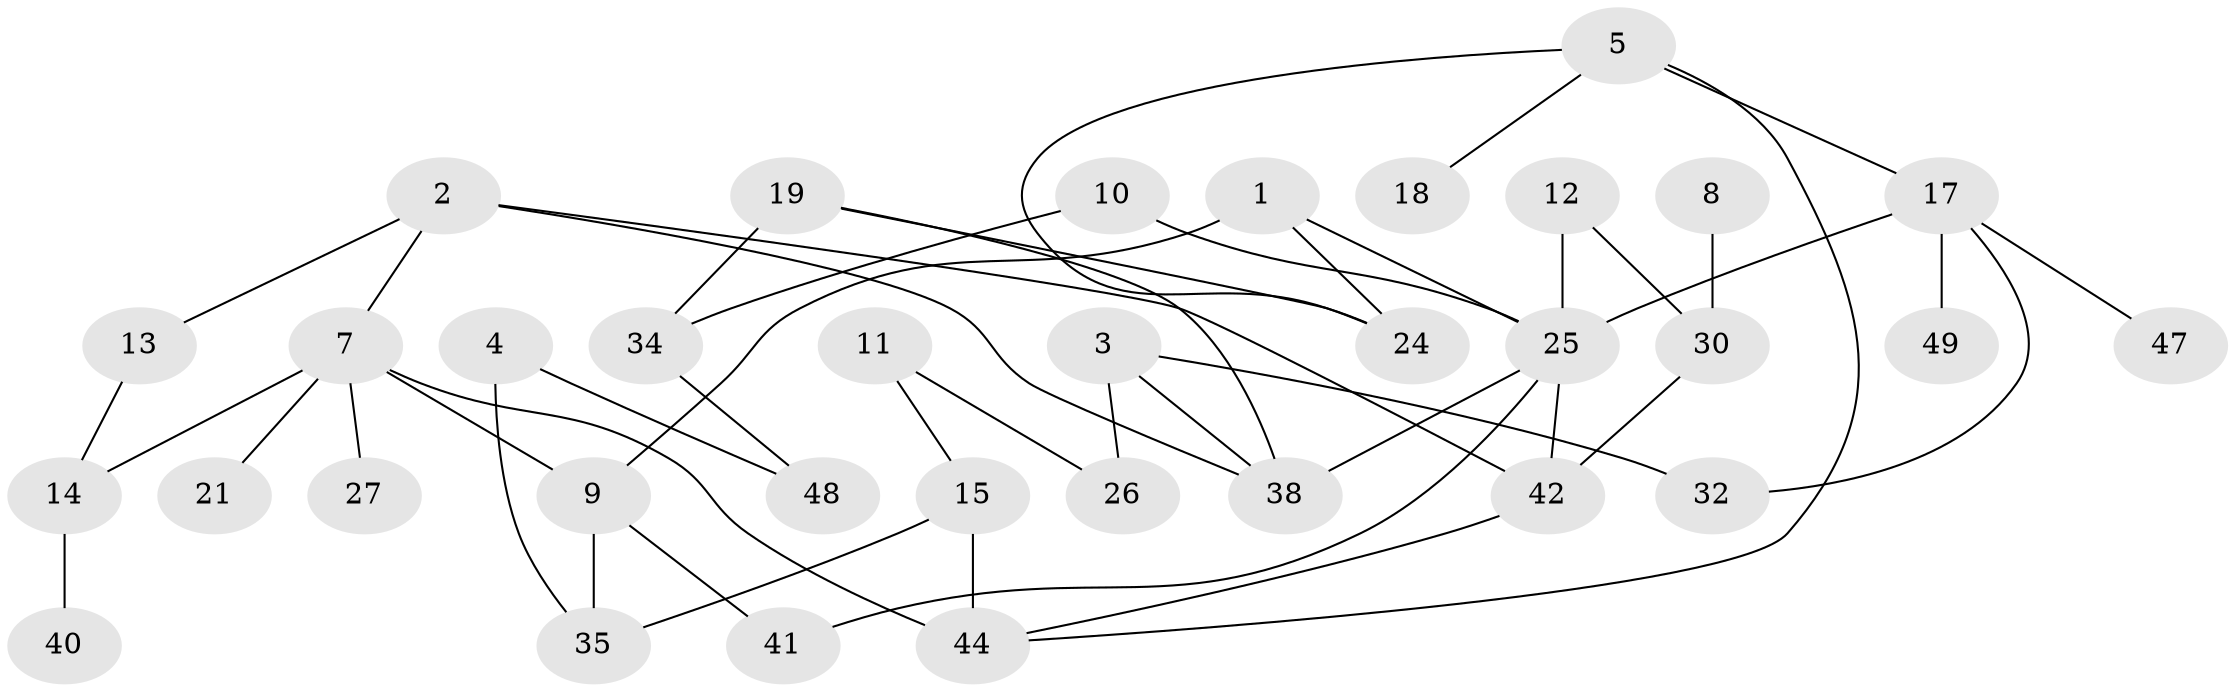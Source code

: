 // original degree distribution, {1: 0.23469387755102042, 2: 0.2755102040816326, 3: 0.23469387755102042, 0: 0.14285714285714285, 4: 0.061224489795918366, 5: 0.04081632653061224, 6: 0.01020408163265306}
// Generated by graph-tools (version 1.1) at 2025/33/03/09/25 02:33:31]
// undirected, 34 vertices, 47 edges
graph export_dot {
graph [start="1"]
  node [color=gray90,style=filled];
  1;
  2;
  3;
  4;
  5;
  7;
  8;
  9;
  10;
  11;
  12;
  13;
  14;
  15;
  17;
  18;
  19;
  21;
  24;
  25;
  26;
  27;
  30;
  32;
  34;
  35;
  38;
  40;
  41;
  42;
  44;
  47;
  48;
  49;
  1 -- 9 [weight=1.0];
  1 -- 24 [weight=1.0];
  1 -- 25 [weight=1.0];
  2 -- 7 [weight=1.0];
  2 -- 13 [weight=1.0];
  2 -- 38 [weight=1.0];
  2 -- 42 [weight=1.0];
  3 -- 26 [weight=1.0];
  3 -- 32 [weight=1.0];
  3 -- 38 [weight=1.0];
  4 -- 35 [weight=1.0];
  4 -- 48 [weight=1.0];
  5 -- 17 [weight=1.0];
  5 -- 18 [weight=1.0];
  5 -- 24 [weight=1.0];
  5 -- 44 [weight=1.0];
  7 -- 9 [weight=1.0];
  7 -- 14 [weight=1.0];
  7 -- 21 [weight=1.0];
  7 -- 27 [weight=1.0];
  7 -- 44 [weight=1.0];
  8 -- 30 [weight=1.0];
  9 -- 35 [weight=1.0];
  9 -- 41 [weight=1.0];
  10 -- 25 [weight=1.0];
  10 -- 34 [weight=1.0];
  11 -- 15 [weight=1.0];
  11 -- 26 [weight=1.0];
  12 -- 25 [weight=1.0];
  12 -- 30 [weight=1.0];
  13 -- 14 [weight=1.0];
  14 -- 40 [weight=1.0];
  15 -- 35 [weight=1.0];
  15 -- 44 [weight=2.0];
  17 -- 25 [weight=3.0];
  17 -- 32 [weight=1.0];
  17 -- 47 [weight=1.0];
  17 -- 49 [weight=1.0];
  19 -- 24 [weight=1.0];
  19 -- 34 [weight=2.0];
  19 -- 38 [weight=1.0];
  25 -- 38 [weight=1.0];
  25 -- 41 [weight=1.0];
  25 -- 42 [weight=1.0];
  30 -- 42 [weight=1.0];
  34 -- 48 [weight=1.0];
  42 -- 44 [weight=1.0];
}
